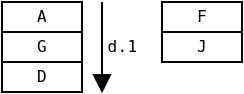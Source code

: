 <?xml version="1.0"?>
<diagram xmlns:dia="http://www.lysator.liu.se/~alla/dia/">
  <diagramdata>
    <attribute name="background">
      <color val="#ffffff"/>
    </attribute>
    <attribute name="paper">
      <composite type="paper">
        <attribute name="name">
          <string>#A4#</string>
        </attribute>
        <attribute name="tmargin">
          <real val="2.82"/>
        </attribute>
        <attribute name="bmargin">
          <real val="2.82"/>
        </attribute>
        <attribute name="lmargin">
          <real val="2.82"/>
        </attribute>
        <attribute name="rmargin">
          <real val="2.82"/>
        </attribute>
        <attribute name="is_portrait">
          <boolean val="true"/>
        </attribute>
        <attribute name="scaling">
          <real val="1"/>
        </attribute>
        <attribute name="fitto">
          <boolean val="false"/>
        </attribute>
      </composite>
    </attribute>
  </diagramdata>
  <layer name="Background" visible="true">
    <object type="Standard - Box" version="0" id="O0">
      <attribute name="obj_pos">
        <point val="1,1"/>
      </attribute>
      <attribute name="obj_bb">
        <rectangle val="0.95,0.95;5.05,2.55"/>
      </attribute>
      <attribute name="elem_corner">
        <point val="1,1"/>
      </attribute>
      <attribute name="elem_width">
        <real val="4"/>
      </attribute>
      <attribute name="elem_height">
        <real val="1.5"/>
      </attribute>
      <attribute name="show_background">
        <boolean val="true"/>
      </attribute>
    </object>
    <object type="Standard - Box" version="0" id="O1">
      <attribute name="obj_pos">
        <point val="1,2.5"/>
      </attribute>
      <attribute name="obj_bb">
        <rectangle val="0.95,2.45;5.05,4.05"/>
      </attribute>
      <attribute name="elem_corner">
        <point val="1,2.5"/>
      </attribute>
      <attribute name="elem_width">
        <real val="4"/>
      </attribute>
      <attribute name="elem_height">
        <real val="1.5"/>
      </attribute>
      <attribute name="show_background">
        <boolean val="true"/>
      </attribute>
    </object>
    <object type="Standard - Box" version="0" id="O2">
      <attribute name="obj_pos">
        <point val="1,4"/>
      </attribute>
      <attribute name="obj_bb">
        <rectangle val="0.95,3.95;5.05,5.55"/>
      </attribute>
      <attribute name="elem_corner">
        <point val="1,4"/>
      </attribute>
      <attribute name="elem_width">
        <real val="4"/>
      </attribute>
      <attribute name="elem_height">
        <real val="1.5"/>
      </attribute>
      <attribute name="show_background">
        <boolean val="true"/>
      </attribute>
    </object>
    <object type="Standard - Box" version="0" id="O3">
      <attribute name="obj_pos">
        <point val="9,1"/>
      </attribute>
      <attribute name="obj_bb">
        <rectangle val="8.95,0.95;13.05,2.55"/>
      </attribute>
      <attribute name="elem_corner">
        <point val="9,1"/>
      </attribute>
      <attribute name="elem_width">
        <real val="4"/>
      </attribute>
      <attribute name="elem_height">
        <real val="1.5"/>
      </attribute>
      <attribute name="show_background">
        <boolean val="true"/>
      </attribute>
    </object>
    <object type="Standard - Box" version="0" id="O4">
      <attribute name="obj_pos">
        <point val="9,2.5"/>
      </attribute>
      <attribute name="obj_bb">
        <rectangle val="8.95,2.45;13.05,4.05"/>
      </attribute>
      <attribute name="elem_corner">
        <point val="9,2.5"/>
      </attribute>
      <attribute name="elem_width">
        <real val="4"/>
      </attribute>
      <attribute name="elem_height">
        <real val="1.5"/>
      </attribute>
      <attribute name="show_background">
        <boolean val="true"/>
      </attribute>
    </object>
    <object type="Standard - Line" version="0" id="O5">
      <attribute name="obj_pos">
        <point val="6,1"/>
      </attribute>
      <attribute name="obj_bb">
        <rectangle val="5.15,0.15;6.85,6.35"/>
      </attribute>
      <attribute name="conn_endpoints">
        <point val="6,1"/>
        <point val="6,5.5"/>
      </attribute>
      <attribute name="numcp">
        <int val="1"/>
      </attribute>
      <attribute name="line_width">
        <real val="0.1"/>
      </attribute>
      <attribute name="end_arrow">
        <enum val="3"/>
      </attribute>
      <attribute name="end_arrow_length">
        <real val="0.8"/>
      </attribute>
      <attribute name="end_arrow_width">
        <real val="0.8"/>
      </attribute>
    </object>
    <object type="Standard - Text" version="0" id="O6">
      <attribute name="obj_pos">
        <point val="7,3.5"/>
      </attribute>
      <attribute name="obj_bb">
        <rectangle val="5.991,2.707;8.009,3.707"/>
      </attribute>
      <attribute name="text">
        <composite type="text">
          <attribute name="string">
            <string>#d.1#</string>
          </attribute>
          <attribute name="font">
            <font name="Courier"/>
          </attribute>
          <attribute name="height">
            <real val="1"/>
          </attribute>
          <attribute name="pos">
            <point val="7,3.5"/>
          </attribute>
          <attribute name="color">
            <color val="#000000"/>
          </attribute>
          <attribute name="alignment">
            <enum val="1"/>
          </attribute>
        </composite>
      </attribute>
    </object>
    <object type="Standard - Text" version="0" id="O7">
      <attribute name="obj_pos">
        <point val="-8,12"/>
      </attribute>
      <attribute name="obj_bb">
        <rectangle val="-8,11.207;-8,12.207"/>
      </attribute>
      <attribute name="text">
        <composite type="text">
          <attribute name="string">
            <string>##</string>
          </attribute>
          <attribute name="font">
            <font name="Courier"/>
          </attribute>
          <attribute name="height">
            <real val="1"/>
          </attribute>
          <attribute name="pos">
            <point val="-8,12"/>
          </attribute>
          <attribute name="color">
            <color val="#000000"/>
          </attribute>
          <attribute name="alignment">
            <enum val="1"/>
          </attribute>
        </composite>
      </attribute>
    </object>
    <object type="Standard - Text" version="0" id="O8">
      <attribute name="obj_pos">
        <point val="3,2"/>
      </attribute>
      <attribute name="obj_bb">
        <rectangle val="2.597,1.207;3.403,2.207"/>
      </attribute>
      <attribute name="text">
        <composite type="text">
          <attribute name="string">
            <string>#A#</string>
          </attribute>
          <attribute name="font">
            <font name="Courier"/>
          </attribute>
          <attribute name="height">
            <real val="1"/>
          </attribute>
          <attribute name="pos">
            <point val="3,2"/>
          </attribute>
          <attribute name="color">
            <color val="#000000"/>
          </attribute>
          <attribute name="alignment">
            <enum val="1"/>
          </attribute>
        </composite>
      </attribute>
    </object>
    <object type="Standard - Text" version="0" id="O9">
      <attribute name="obj_pos">
        <point val="3,3.5"/>
      </attribute>
      <attribute name="obj_bb">
        <rectangle val="2.597,2.707;3.403,3.707"/>
      </attribute>
      <attribute name="text">
        <composite type="text">
          <attribute name="string">
            <string>#G#</string>
          </attribute>
          <attribute name="font">
            <font name="Courier"/>
          </attribute>
          <attribute name="height">
            <real val="1"/>
          </attribute>
          <attribute name="pos">
            <point val="3,3.5"/>
          </attribute>
          <attribute name="color">
            <color val="#000000"/>
          </attribute>
          <attribute name="alignment">
            <enum val="1"/>
          </attribute>
        </composite>
      </attribute>
    </object>
    <object type="Standard - Text" version="0" id="O10">
      <attribute name="obj_pos">
        <point val="11,2"/>
      </attribute>
      <attribute name="obj_bb">
        <rectangle val="10.597,1.207;11.403,2.207"/>
      </attribute>
      <attribute name="text">
        <composite type="text">
          <attribute name="string">
            <string>#F#</string>
          </attribute>
          <attribute name="font">
            <font name="Courier"/>
          </attribute>
          <attribute name="height">
            <real val="1"/>
          </attribute>
          <attribute name="pos">
            <point val="11,2"/>
          </attribute>
          <attribute name="color">
            <color val="#000000"/>
          </attribute>
          <attribute name="alignment">
            <enum val="1"/>
          </attribute>
        </composite>
      </attribute>
    </object>
    <object type="Standard - Text" version="0" id="O11">
      <attribute name="obj_pos">
        <point val="11,3.5"/>
      </attribute>
      <attribute name="obj_bb">
        <rectangle val="10.597,2.707;11.403,3.707"/>
      </attribute>
      <attribute name="text">
        <composite type="text">
          <attribute name="string">
            <string>#J#</string>
          </attribute>
          <attribute name="font">
            <font name="Courier"/>
          </attribute>
          <attribute name="height">
            <real val="1"/>
          </attribute>
          <attribute name="pos">
            <point val="11,3.5"/>
          </attribute>
          <attribute name="color">
            <color val="#000000"/>
          </attribute>
          <attribute name="alignment">
            <enum val="1"/>
          </attribute>
        </composite>
      </attribute>
    </object>
    <object type="Standard - Text" version="0" id="O12">
      <attribute name="obj_pos">
        <point val="3,5"/>
      </attribute>
      <attribute name="obj_bb">
        <rectangle val="2.597,4.207;3.403,5.207"/>
      </attribute>
      <attribute name="text">
        <composite type="text">
          <attribute name="string">
            <string>#D#</string>
          </attribute>
          <attribute name="font">
            <font name="Courier"/>
          </attribute>
          <attribute name="height">
            <real val="1"/>
          </attribute>
          <attribute name="pos">
            <point val="3,5"/>
          </attribute>
          <attribute name="color">
            <color val="#000000"/>
          </attribute>
          <attribute name="alignment">
            <enum val="1"/>
          </attribute>
        </composite>
      </attribute>
    </object>
  </layer>
</diagram>
